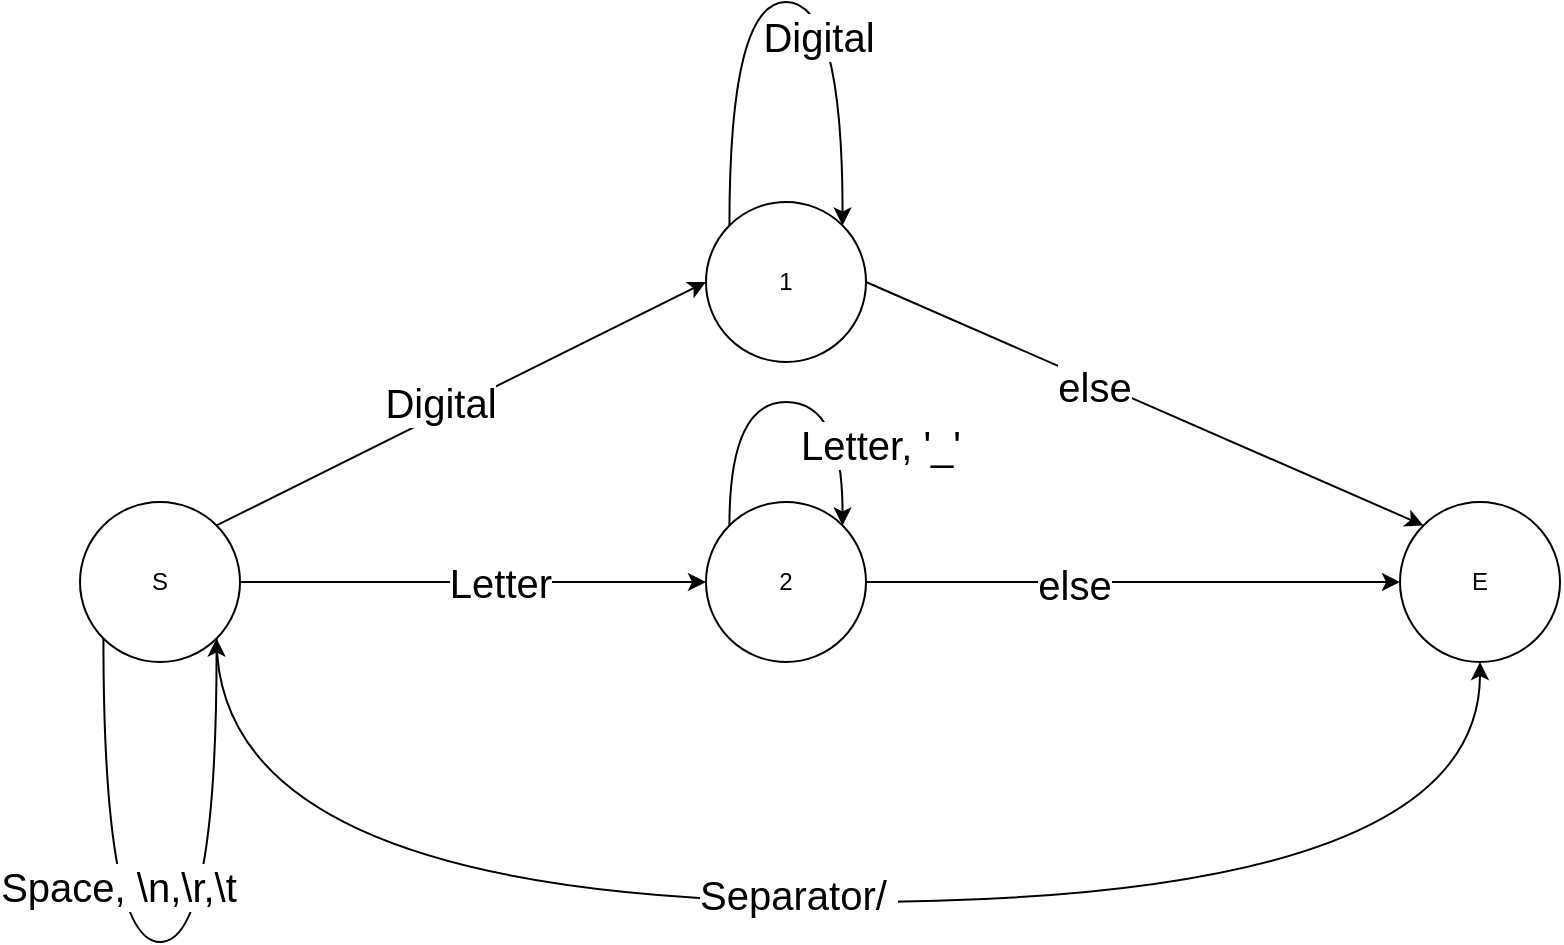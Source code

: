 <mxfile version="10.6.2" type="device"><diagram id="S_z-laPNopR_nlMvIZlG" name="Page-1"><mxGraphModel dx="1640" dy="981" grid="1" gridSize="10" guides="1" tooltips="1" connect="1" arrows="1" fold="1" page="1" pageScale="1" pageWidth="827" pageHeight="1169" math="0" shadow="0"><root><mxCell id="0"/><mxCell id="1" parent="0"/><mxCell id="uFFFhoG0hHd3pGYGTbPv-6" style="rounded=0;orthogonalLoop=1;jettySize=auto;html=1;exitX=1;exitY=0;exitDx=0;exitDy=0;entryX=0;entryY=0.5;entryDx=0;entryDy=0;" edge="1" parent="1" source="uFFFhoG0hHd3pGYGTbPv-1" target="uFFFhoG0hHd3pGYGTbPv-3"><mxGeometry relative="1" as="geometry"/></mxCell><mxCell id="uFFFhoG0hHd3pGYGTbPv-7" value="Digital" style="text;html=1;resizable=0;points=[];align=center;verticalAlign=middle;labelBackgroundColor=#ffffff;fontSize=20;" vertex="1" connectable="0" parent="uFFFhoG0hHd3pGYGTbPv-6"><mxGeometry x="0.173" y="-1" relative="1" as="geometry"><mxPoint x="-32.5" y="9" as="offset"/></mxGeometry></mxCell><mxCell id="uFFFhoG0hHd3pGYGTbPv-12" style="rounded=0;orthogonalLoop=1;jettySize=auto;html=1;exitX=1;exitY=0.5;exitDx=0;exitDy=0;entryX=0;entryY=0.5;entryDx=0;entryDy=0;" edge="1" parent="1" source="uFFFhoG0hHd3pGYGTbPv-1" target="uFFFhoG0hHd3pGYGTbPv-4"><mxGeometry relative="1" as="geometry"/></mxCell><mxCell id="uFFFhoG0hHd3pGYGTbPv-13" value="Letter" style="text;html=1;resizable=0;points=[];align=center;verticalAlign=middle;labelBackgroundColor=#ffffff;fontSize=20;" vertex="1" connectable="0" parent="uFFFhoG0hHd3pGYGTbPv-12"><mxGeometry x="0.305" y="2" relative="1" as="geometry"><mxPoint x="-22" y="2" as="offset"/></mxGeometry></mxCell><mxCell id="uFFFhoG0hHd3pGYGTbPv-22" style="edgeStyle=orthogonalEdgeStyle;curved=1;rounded=0;orthogonalLoop=1;jettySize=auto;html=1;exitX=1;exitY=1;exitDx=0;exitDy=0;entryX=0.5;entryY=1;entryDx=0;entryDy=0;fontSize=20;" edge="1" parent="1" source="uFFFhoG0hHd3pGYGTbPv-1" target="uFFFhoG0hHd3pGYGTbPv-2"><mxGeometry relative="1" as="geometry"><Array as="points"><mxPoint x="128" y="480"/><mxPoint x="760" y="480"/></Array></mxGeometry></mxCell><mxCell id="uFFFhoG0hHd3pGYGTbPv-23" value="Separator/&amp;nbsp;" style="text;html=1;resizable=0;points=[];align=center;verticalAlign=middle;labelBackgroundColor=#ffffff;fontSize=20;" vertex="1" connectable="0" parent="uFFFhoG0hHd3pGYGTbPv-22"><mxGeometry x="-0.044" y="4" relative="1" as="geometry"><mxPoint as="offset"/></mxGeometry></mxCell><mxCell id="uFFFhoG0hHd3pGYGTbPv-1" value="S" style="ellipse;whiteSpace=wrap;html=1;aspect=fixed;" vertex="1" parent="1"><mxGeometry x="60" y="280" width="80" height="80" as="geometry"/></mxCell><mxCell id="uFFFhoG0hHd3pGYGTbPv-2" value="E" style="ellipse;whiteSpace=wrap;html=1;aspect=fixed;" vertex="1" parent="1"><mxGeometry x="720" y="280" width="80" height="80" as="geometry"/></mxCell><mxCell id="uFFFhoG0hHd3pGYGTbPv-8" style="edgeStyle=none;rounded=0;orthogonalLoop=1;jettySize=auto;html=1;exitX=1;exitY=0.5;exitDx=0;exitDy=0;entryX=0;entryY=0;entryDx=0;entryDy=0;" edge="1" parent="1" source="uFFFhoG0hHd3pGYGTbPv-3" target="uFFFhoG0hHd3pGYGTbPv-2"><mxGeometry relative="1" as="geometry"/></mxCell><mxCell id="uFFFhoG0hHd3pGYGTbPv-9" value="else" style="text;html=1;resizable=0;points=[];align=center;verticalAlign=middle;labelBackgroundColor=#ffffff;fontSize=20;" vertex="1" connectable="0" parent="uFFFhoG0hHd3pGYGTbPv-8"><mxGeometry x="-0.177" y="-2" relative="1" as="geometry"><mxPoint as="offset"/></mxGeometry></mxCell><mxCell id="uFFFhoG0hHd3pGYGTbPv-3" value="1" style="ellipse;whiteSpace=wrap;html=1;aspect=fixed;" vertex="1" parent="1"><mxGeometry x="373" y="130" width="80" height="80" as="geometry"/></mxCell><mxCell id="uFFFhoG0hHd3pGYGTbPv-14" style="edgeStyle=none;rounded=0;orthogonalLoop=1;jettySize=auto;html=1;exitX=1;exitY=0.5;exitDx=0;exitDy=0;" edge="1" parent="1" source="uFFFhoG0hHd3pGYGTbPv-4" target="uFFFhoG0hHd3pGYGTbPv-2"><mxGeometry relative="1" as="geometry"/></mxCell><mxCell id="uFFFhoG0hHd3pGYGTbPv-15" value="else" style="text;html=1;resizable=0;points=[];align=center;verticalAlign=middle;labelBackgroundColor=#ffffff;fontSize=20;" vertex="1" connectable="0" parent="uFFFhoG0hHd3pGYGTbPv-14"><mxGeometry x="-0.221" y="-1" relative="1" as="geometry"><mxPoint as="offset"/></mxGeometry></mxCell><mxCell id="uFFFhoG0hHd3pGYGTbPv-4" value="2" style="ellipse;whiteSpace=wrap;html=1;aspect=fixed;" vertex="1" parent="1"><mxGeometry x="373" y="280" width="80" height="80" as="geometry"/></mxCell><mxCell id="uFFFhoG0hHd3pGYGTbPv-10" style="edgeStyle=orthogonalEdgeStyle;rounded=0;orthogonalLoop=1;jettySize=auto;html=1;exitX=0;exitY=0;exitDx=0;exitDy=0;entryX=1;entryY=0;entryDx=0;entryDy=0;curved=1;" edge="1" parent="1" source="uFFFhoG0hHd3pGYGTbPv-3" target="uFFFhoG0hHd3pGYGTbPv-3"><mxGeometry relative="1" as="geometry"><Array as="points"><mxPoint x="385" y="30"/><mxPoint x="441" y="30"/></Array></mxGeometry></mxCell><mxCell id="uFFFhoG0hHd3pGYGTbPv-11" value="Digital" style="text;html=1;resizable=0;points=[];align=center;verticalAlign=middle;labelBackgroundColor=#ffffff;fontSize=20;" vertex="1" connectable="0" parent="uFFFhoG0hHd3pGYGTbPv-10"><mxGeometry x="0.114" y="-17" relative="1" as="geometry"><mxPoint as="offset"/></mxGeometry></mxCell><mxCell id="uFFFhoG0hHd3pGYGTbPv-17" style="edgeStyle=orthogonalEdgeStyle;rounded=0;orthogonalLoop=1;jettySize=auto;html=1;exitX=0;exitY=0;exitDx=0;exitDy=0;entryX=1;entryY=0;entryDx=0;entryDy=0;curved=1;" edge="1" parent="1" source="uFFFhoG0hHd3pGYGTbPv-4" target="uFFFhoG0hHd3pGYGTbPv-4"><mxGeometry relative="1" as="geometry"><Array as="points"><mxPoint x="385" y="230"/><mxPoint x="441" y="230"/></Array></mxGeometry></mxCell><mxCell id="uFFFhoG0hHd3pGYGTbPv-18" value="Letter, '_'" style="text;html=1;resizable=0;points=[];align=center;verticalAlign=middle;labelBackgroundColor=#ffffff;fontSize=20;" vertex="1" connectable="0" parent="uFFFhoG0hHd3pGYGTbPv-17"><mxGeometry x="0.189" y="-4" relative="1" as="geometry"><mxPoint x="29.5" y="16.5" as="offset"/></mxGeometry></mxCell><mxCell id="uFFFhoG0hHd3pGYGTbPv-19" style="edgeStyle=orthogonalEdgeStyle;curved=1;rounded=0;orthogonalLoop=1;jettySize=auto;html=1;exitX=0;exitY=1;exitDx=0;exitDy=0;entryX=1;entryY=1;entryDx=0;entryDy=0;fontSize=20;" edge="1" parent="1" source="uFFFhoG0hHd3pGYGTbPv-1" target="uFFFhoG0hHd3pGYGTbPv-1"><mxGeometry relative="1" as="geometry"><Array as="points"><mxPoint x="72" y="500"/><mxPoint x="128" y="500"/></Array></mxGeometry></mxCell><mxCell id="uFFFhoG0hHd3pGYGTbPv-20" value="Space, \n,\r,\t" style="text;html=1;resizable=0;points=[];align=center;verticalAlign=middle;labelBackgroundColor=#ffffff;fontSize=20;" vertex="1" connectable="0" parent="uFFFhoG0hHd3pGYGTbPv-19"><mxGeometry x="-0.314" y="7" relative="1" as="geometry"><mxPoint as="offset"/></mxGeometry></mxCell></root></mxGraphModel></diagram></mxfile>